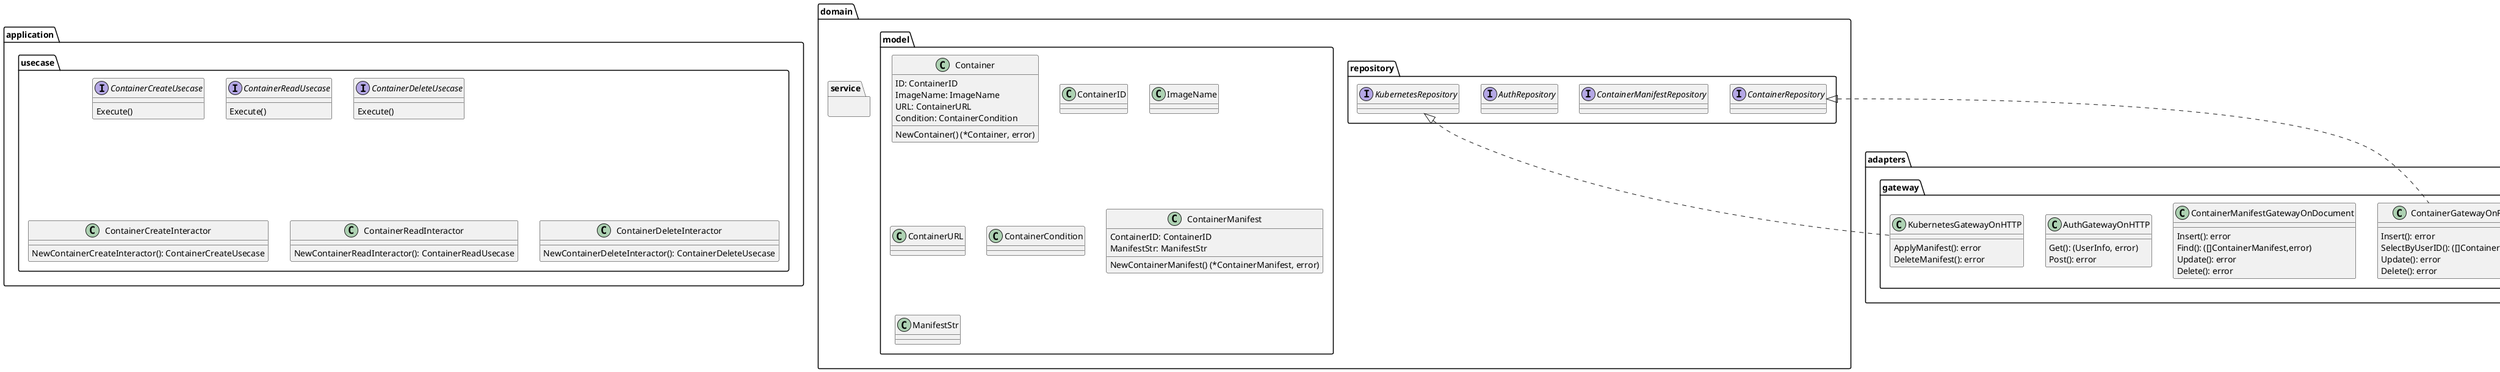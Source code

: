 @startuml

package adapters {
    package controller {
        /' --- implements on RPC --- '/
        class ClusterManager {
            CreateContainer()
            GetContainers()
            UpdateContainer()
            DeleteContainer()
        }
    }
    package gateway {
        class ContainerGatewayOnRDB {
            Insert(): error
            SelectByUserID(): ([]Container,error)
            Update(): error
            Delete(): error
        }
        class ContainerManifestGatewayOnDocument {
            Insert(): error
            Find(): ([]ContainerManifest,error)
            Update(): error
            Delete(): error
        }
        class AuthGatewayOnHTTP {
            Get(): (UserInfo, error)
            Post(): error
        }
        class KubernetesGatewayOnHTTP {
            ApplyManifest(): error
            DeleteManifest(): error
        }
    }
}

package application {
    package usecase {
        /' --- interface --- '/
        interface ContainerCreateUsecase {
            Execute()
        }
        interface ContainerReadUsecase {
            Execute()
        }
        interface ContainerDeleteUsecase {
            Execute()
        }
        /' --- instance --- '/
        class ContainerCreateInteractor {
            NewContainerCreateInteractor(): ContainerCreateUsecase
        }
        class ContainerReadInteractor {
            NewContainerReadInteractor(): ContainerReadUsecase
        }
        class ContainerDeleteInteractor {
            NewContainerDeleteInteractor(): ContainerDeleteUsecase
        }
    }
}

package domain {
    package model {
        /'Value Object'/
        class Container {
            /' --- field --- '/
            ID: ContainerID
            ImageName: ImageName
            URL: ContainerURL
            Condition: ContainerCondition
            /' --- func --- '/
            NewContainer() (*Container, error)
        }
        class ContainerID {}
        class ImageName {}
        /'ex) harbor.${MY_DOMAIN}/my_rbac_test_project/kuard-amd64:blue'/
        class ContainerURL {}
        class ContainerCondition {}
        /'ex) True, False, Unknown'/

        class ContainerManifest {
            /' --- field --- '/
            ContainerID: ContainerID
            ManifestStr: ManifestStr
            /' --- func --- '/
            NewContainerManifest() (*ContainerManifest, error)
        }
        class ManifestStr {}
    }
    package service {
    }
    package repository {
        interface ContainerRepository {}
        interface ContainerManifestRepository {}
        interface AuthRepository {}
        interface KubernetesRepository {}
    }
}

ContainerRepository <|.. ContainerGatewayOnRDB
KubernetesRepository <|.. KubernetesGatewayOnHTTP
@enduml